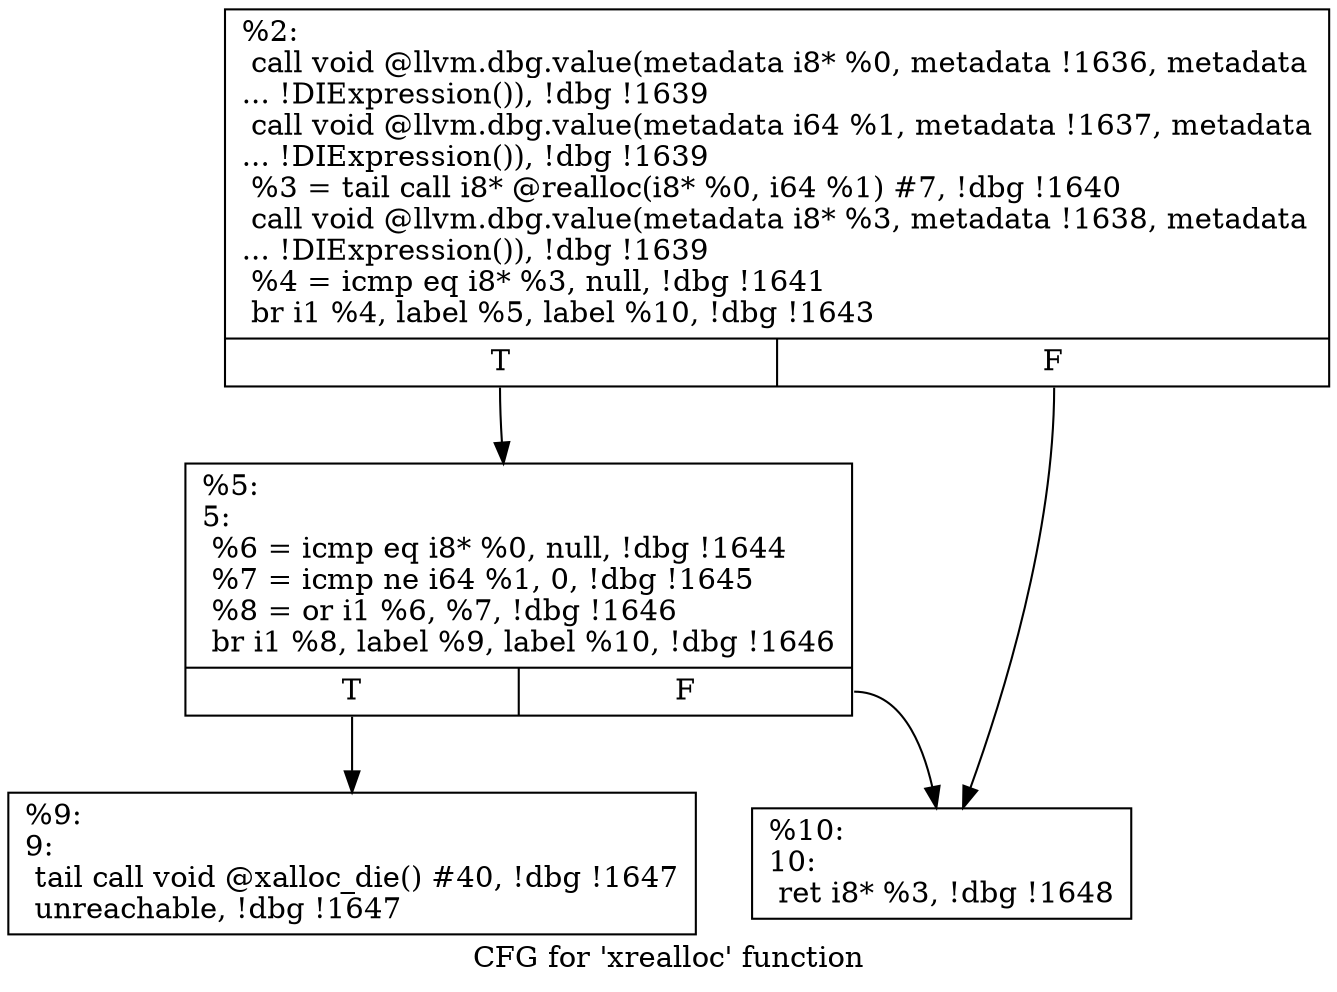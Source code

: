 digraph "CFG for 'xrealloc' function" {
	label="CFG for 'xrealloc' function";

	Node0x14ace10 [shape=record,label="{%2:\l  call void @llvm.dbg.value(metadata i8* %0, metadata !1636, metadata\l... !DIExpression()), !dbg !1639\l  call void @llvm.dbg.value(metadata i64 %1, metadata !1637, metadata\l... !DIExpression()), !dbg !1639\l  %3 = tail call i8* @realloc(i8* %0, i64 %1) #7, !dbg !1640\l  call void @llvm.dbg.value(metadata i8* %3, metadata !1638, metadata\l... !DIExpression()), !dbg !1639\l  %4 = icmp eq i8* %3, null, !dbg !1641\l  br i1 %4, label %5, label %10, !dbg !1643\l|{<s0>T|<s1>F}}"];
	Node0x14ace10:s0 -> Node0x14ad750;
	Node0x14ace10:s1 -> Node0x14ad7f0;
	Node0x14ad750 [shape=record,label="{%5:\l5:                                                \l  %6 = icmp eq i8* %0, null, !dbg !1644\l  %7 = icmp ne i64 %1, 0, !dbg !1645\l  %8 = or i1 %6, %7, !dbg !1646\l  br i1 %8, label %9, label %10, !dbg !1646\l|{<s0>T|<s1>F}}"];
	Node0x14ad750:s0 -> Node0x14ad7a0;
	Node0x14ad750:s1 -> Node0x14ad7f0;
	Node0x14ad7a0 [shape=record,label="{%9:\l9:                                                \l  tail call void @xalloc_die() #40, !dbg !1647\l  unreachable, !dbg !1647\l}"];
	Node0x14ad7f0 [shape=record,label="{%10:\l10:                                               \l  ret i8* %3, !dbg !1648\l}"];
}
